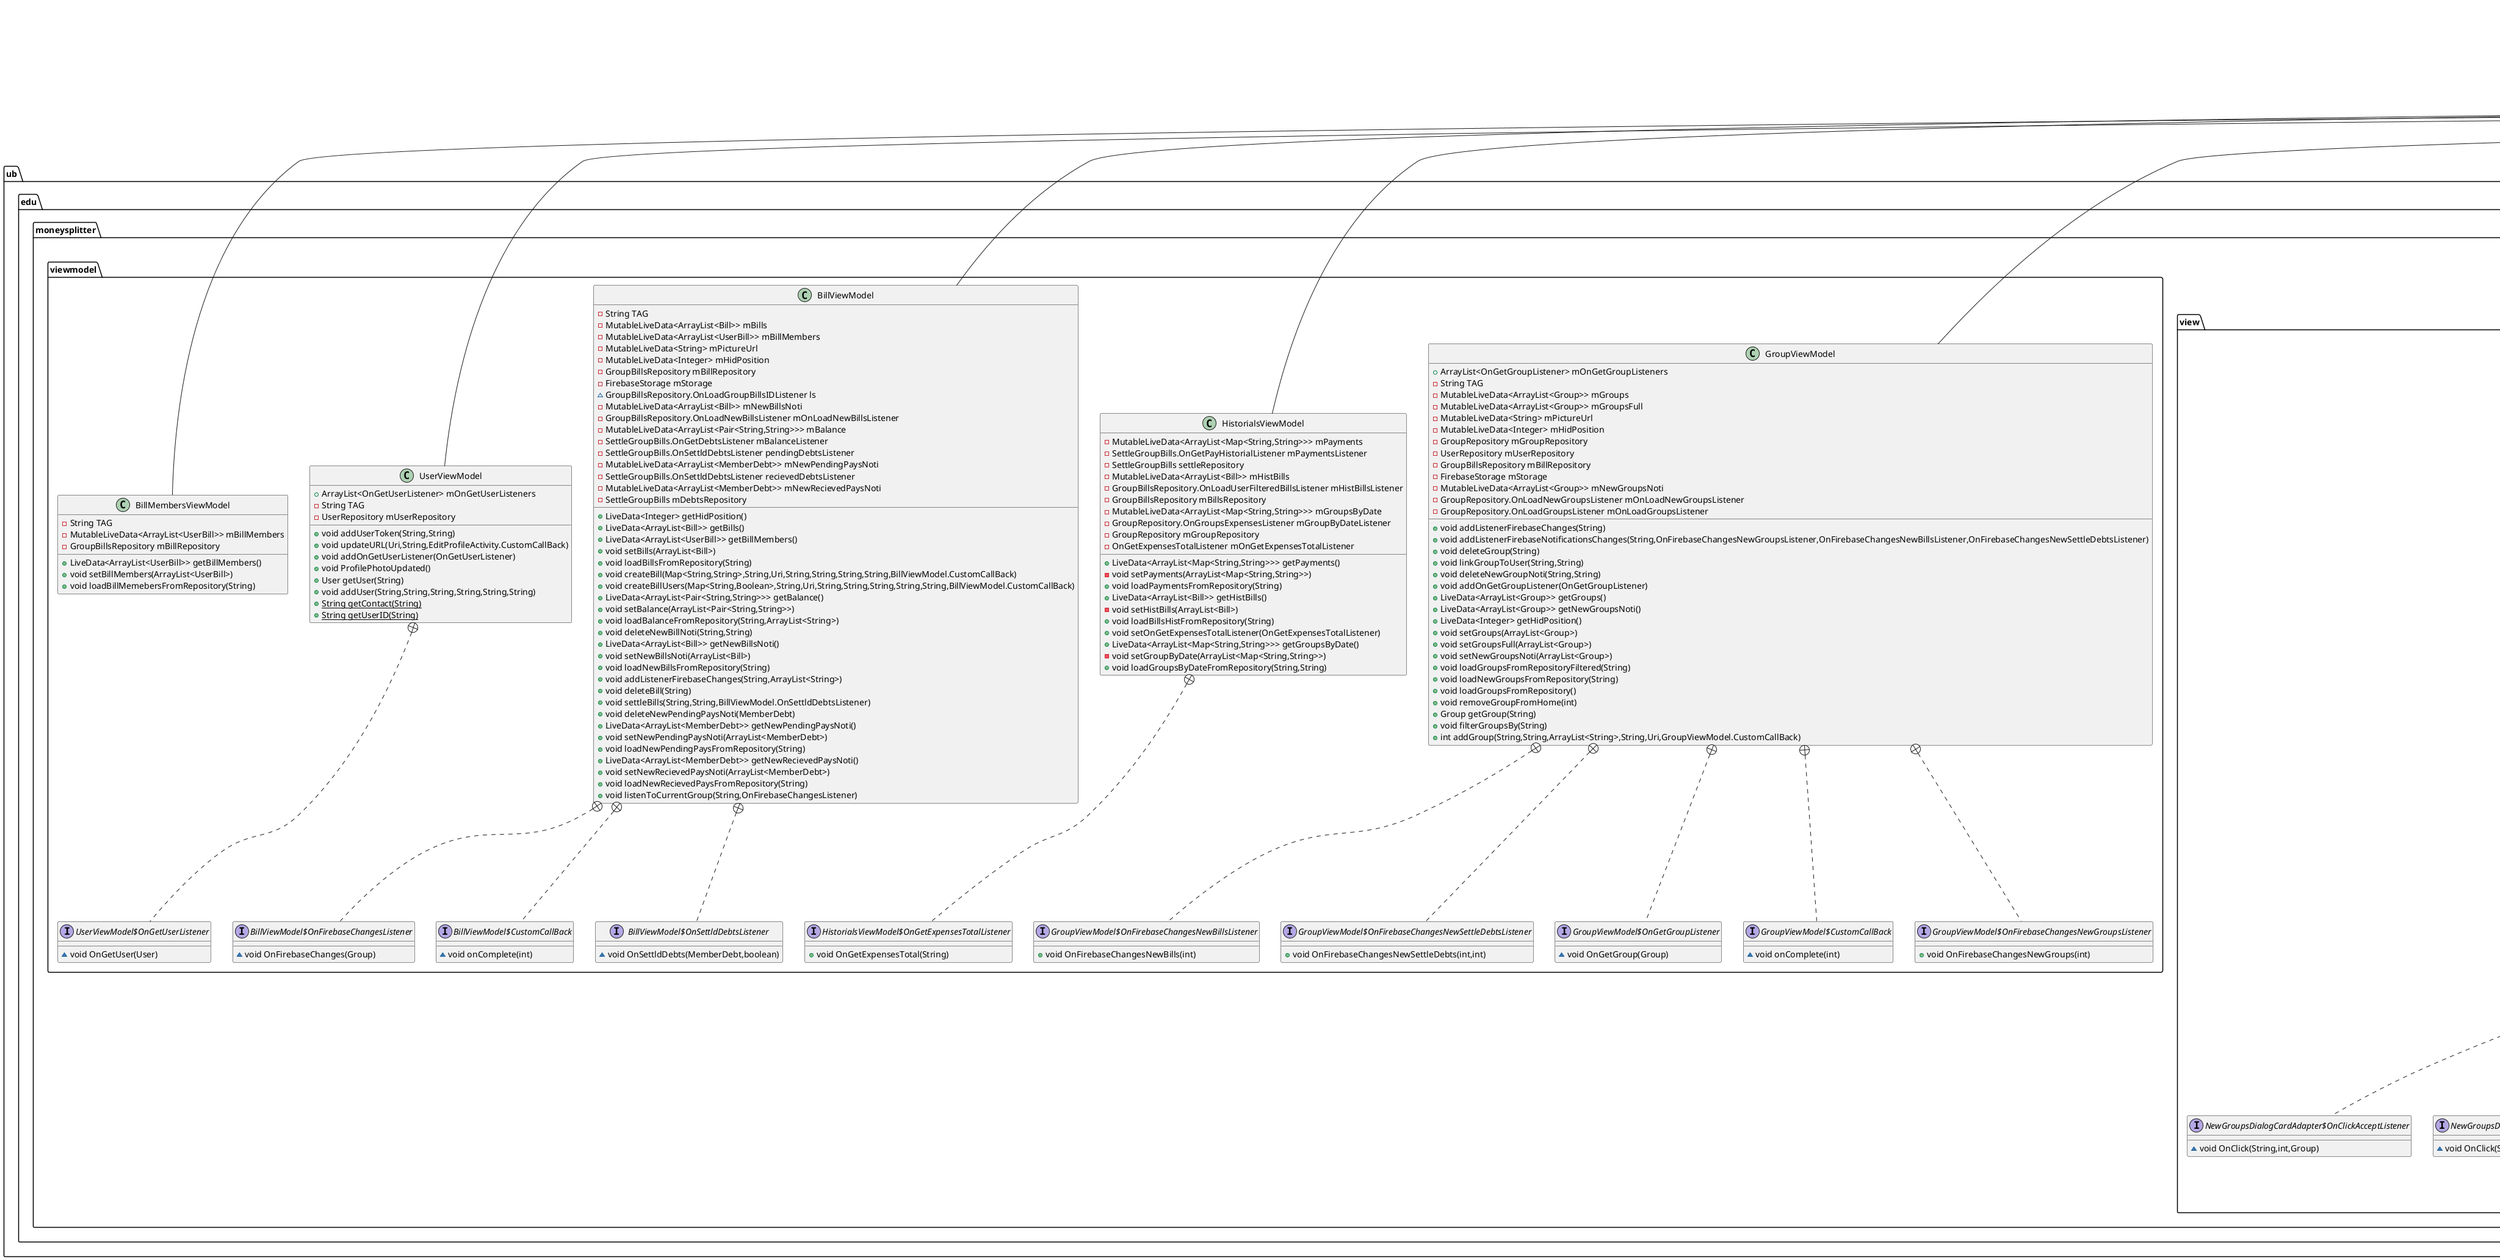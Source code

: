 @startuml
class ub.edu.moneysplitter.view.NewGroupsDialogCardAdapter {
- ArrayList<Group> mGroups
- NewGroupsDialogCardAdapter.OnClickListener mOnClickListener
- NewGroupsDialogCardAdapter.OnClickAcceptListener mOnClickAcceptListener
- NewGroupsDialogCardAdapter.OnClickDeclineListener mOnClickDeclineListener
+ void setOnClickAcceptListener(NewGroupsDialogCardAdapter.OnClickAcceptListener)
+ void setOnClickDeclineListener(NewGroupsDialogCardAdapter.OnClickDeclineListener)
+ NewGroupsDialogCardAdapter.ViewHolderDialog onCreateViewHolder(ViewGroup,int)
+ void onBindViewHolder(NewGroupsDialogCardAdapter.ViewHolderDialog,int)
+ int getItemCount()
+ void deleteItem(int)
}
interface ub.edu.moneysplitter.view.NewGroupsDialogCardAdapter$OnClickListener {
~ void OnClick(String,int,Group)
}
interface ub.edu.moneysplitter.view.NewGroupsDialogCardAdapter$OnClickAcceptListener {
~ void OnClick(String,int,Group)
}
interface ub.edu.moneysplitter.view.NewGroupsDialogCardAdapter$OnClickDeclineListener {
~ void OnClick(String,int,Group)
}
class ub.edu.moneysplitter.view.NewGroupsDialogCardAdapter$ViewHolderDialog {
- TextView mCardName
- ImageButton mDeclineGroup
- ImageButton mAcceptGroup
- MaterialCardView mCard
+ void bind(Group,NewGroupsDialogCardAdapter.OnClickListener,NewGroupsDialogCardAdapter.OnClickAcceptListener,NewGroupsDialogCardAdapter.OnClickDeclineListener)
}
class ub.edu.moneysplitter.viewmodel.UserViewModel {
+ ArrayList<OnGetUserListener> mOnGetUserListeners
- String TAG
- UserRepository mUserRepository
+ void addUserToken(String,String)
+ void updateURL(Uri,String,EditProfileActivity.CustomCallBack)
+ void addOnGetUserListener(OnGetUserListener)
+ void ProfilePhotoUpdated()
+ User getUser(String)
+ void addUser(String,String,String,String,String,String)
+ {static} String getContact(String)
+ {static} String getUserID(String)
}
interface ub.edu.moneysplitter.viewmodel.UserViewModel$OnGetUserListener {
~ void OnGetUser(User)
}
class ub.edu.moneysplitter.view.ChangePasswordActivity {
- User mUser
- TextView mPswText
- EditText mPsw
- TextView mNewPswText
- EditText mNewPswd
- TextView mRePswText
- EditText mRePswd
- Button mCambiar
# void onCreate(Bundle)
- boolean pswdValid(String)
}
interface ub.edu.moneysplitter.view.ChangePasswordActivity$CustomCallBack {
+ void onComplete()
+ void onFailed(String)
}
class ub.edu.moneysplitter.view.EditProfileActivity {
- {static} int REQUEST_READ_STORAGE
- {static} int REQUEST_CAMERA
- Uri uri
- String[] opciones
- File photoFile
- FirebaseStorage storage
- FirebaseFirestore mDb
- UserViewModel mUvm
- User mUser
- ImageButton mBack
- Button mNewImage
- Button mContra
- Button mNotificacions
- Button mClose
- Button mEliminate
- ImageView mImage
# void onCreate(Bundle)
- File createImageFile()
- void dispatchTakePictureIntent()
+ void onRequestPermissionsResult(int,String[],int[])
# void onActivityResult(int,int,Intent)
- Bitmap rotateIfNecessary(Bitmap)
+ {static} int getCameraPhotoOrientation(Context,String)
- {static} Bitmap rotateImage(Bitmap,int)
- void saveImage()
- void getURL(StorageReference)
- void paintImageView()
+ void onBackPressed()
}
interface ub.edu.moneysplitter.view.EditProfileActivity$CustomCallBack {
~ void onComplete()
}
class ub.edu.moneysplitter.model.SettleGroupBills {
- {static} String TAG
- {static} SettleGroupBills mInstance
- FirebaseFirestore mDb
+ ArrayList<SettleGroupBills.OnSettldDebtsListener> mOnSettldDebtsListener
+ {static} SettleGroupBills getInstance()
+ void listenFirebaseChangesSettleDebts(String,SettleGroupBills.OnFirebaseChangesNewSettleDebtsListener)
+ void getGroupDebts(String,OnSettldDebtsListener)
- void sendSettledDataNoti(MemberDebt)
+ void getPendingPaysNoti(String,OnSettldDebtsListener)
+ void getRecivedPaysNoti(String,OnSettldDebtsListener)
+ void deleteSettledDataNoti(MemberDebt)
- void addPaymentHistoral(MemberDebt)
+ void getPaymentsHistorial(ArrayList<Map<String,String>>,String,OnGetPayHistorialListener)
+ void getGroupBalance(ArrayList<String>,SettleGroupBills.OnGetDebtsListener)
+ void getGroupBalance(ArrayList<String>,String,SettleGroupBills.OnGetDebtsListener)
- void getGroupBalanceWithZeros(ArrayList<String>,ArrayList<String>,OnGetDebtsListener)
+ void getGroupBalanceSettlingBills(String,ArrayList<String>,SettleGroupBills.OnGetDebtsListener)
- ArrayList<MemberDebt> balanceSetter(Map<String,Float>)
- Pair<String,String> getMinMax(Map<String,Float>)
}
interface ub.edu.moneysplitter.model.SettleGroupBills$OnFirebaseChangesNewSettleDebtsListener {
+ void OnFirebaseChangesNewSettleDebts(int,int)
}
interface ub.edu.moneysplitter.model.SettleGroupBills$OnSettldDebtsListener {
~ void OnSettldDebts(ArrayList<MemberDebt>)
}
interface ub.edu.moneysplitter.model.SettleGroupBills$OnGetDebtsListener {
~ void OnGetDebts(Map<String,Float>)
}
interface ub.edu.moneysplitter.model.SettleGroupBills$OnGetPayHistorialListener {
~ void OnGetPayHistorial(ArrayList<Map<String,String>>)
}
class ub.edu.moneysplitter.view.ProfileActivity {
~ User mUser
- ImageButton mHome
- TextView mNombre
- TextView mId
- Button mEditProfile
- TextView mCorreu
- TextView mTLF
- Button mGastos
- Button mPagos
- Button mApoyar
- Button mBillsHistoral
- Button mPaymentsHistoral
- ImageView mImage
# void onCreate(Bundle)
# void onActivityResult(int,int,Intent)
- void paintImageView()
}
class ub.edu.moneysplitter.view.BalanceCardAdapter {
- ArrayList<Pair<String,String>> mBalance
+ BalanceCardAdapter.ViewHolder onCreateViewHolder(ViewGroup,int)
+ void onBindViewHolder(BalanceCardAdapter.ViewHolder,int)
+ int getItemCount()
+ void setBalance(ArrayList<Pair<String,String>>)
+ void updateBalance()
+ void hideBalance(int)
}
class ub.edu.moneysplitter.view.BalanceCardAdapter$ViewHolder {
- TextView mCardName
- TextView mCardPrice
+ void bind(Pair<String,String>)
}
class ub.edu.moneysplitter.view.BalanceFragment {
- {static} String ARG_PARAM1
- {static} String ARG_PARAM2
- String mParam1
- String mParam2
- BillViewModel mBillViewModel
- Group mGroup
- RecyclerView mBalanceCardsRV
- BalanceCardAdapter mBalanceCardRVAdapter
+ {static} BalanceFragment newInstance(String,String)
+ void onCreate(Bundle)
+ View onCreateView(LayoutInflater,ViewGroup,Bundle)
}
class ub.edu.moneysplitter.view.NewBillUsersFragment {
- {static} String ARG_PARAM1
- {static} String ARG_PARAM2
- String mParam1
- String mParam2
- LinearLayout mNewMembersLayout
- Button mNewBillButton
- EditText mTotalPrice
+ {static} NewBillUsersFragment newInstance(String,String)
+ void onCreate(Bundle)
+ View onCreateView(LayoutInflater,ViewGroup,Bundle)
- void addMemeber(String,Map<String,Boolean>)
}
class ub.edu.moneysplitter.model.UserRepository {
- {static} String TAG
- FirebaseAuth mAuth
- {static} UserRepository mInstance
- FirebaseFirestore mDb
+ ArrayList<OnLoadUsersListener> mOnLoadUsersListeners
+ ArrayList<OnLoadUserTokens> mOnLoadUserTokensListeners
+ void updateURL(Uri,String,EditProfileActivity.CustomCallBack)
+ {static} UserRepository getInstance()
+ void addOnLoadUsersListener(OnLoadUsersListener)
+ void addOnLoadUserTokensListeners(OnLoadUserTokens)
+ void addUser(String,String,String,String,String,String)
+ void setUserNotifications(String)
+ void getUser(Map<String,String>,String)
+ void addUserToken(String,String)
+ void getUsersTokens(ArrayList<String>,ArrayList<String>)
}
interface ub.edu.moneysplitter.model.UserRepository$OnLoadUsersListener {
~ void onLoadUsers(ArrayList<User>)
}
interface ub.edu.moneysplitter.model.UserRepository$OnLoadUserTokens {
~ void onLoadUserTokens()
}
class ub.edu.moneysplitter.model.UserBill {
- String userID
- User user
- Bill bill
- String billID
- float userBill
+ String getUserID()
+ String getBillID()
+ float getUserBillAmount()
}
class ub.edu.moneysplitter.view.BillsFragment {
- {static} String ARG_PARAM1
- {static} String ARG_PARAM2
- String mParam1
- String mParam2
- BillViewModel mBillViewModel
- Group mGroup
- RecyclerView mBillCardsRV
- BillCardAdapter mBillCardRVAdapter
- FloatingActionButton mAddNewBillButton
+ {static} BillsFragment newInstance(String,String)
+ void onCreate(Bundle)
+ View onCreateView(LayoutInflater,ViewGroup,Bundle)
+ void onViewCreated(View,Bundle)
}
class ub.edu.moneysplitter.view.ExpensesActivity {
- ImageView mPerfil
- String userID
- HistorialsViewModel mHistViewModel
- GroupCardAdapter mExpenseCardRVAdapter
- Button mListado
- Button mAnalisis
# void onCreate(Bundle)
+ String getuserID()
+ HistorialsViewModel getViewModel()
}
class ub.edu.moneysplitter.view.NewPendingPaysDialogCardAdapter {
- ArrayList<MemberDebt> mDebts
- NewPendingPaysDialogCardAdapter.OnClickListener mOnClickListener
- NewPendingPaysDialogCardAdapter.OnClickAcceptListener mOnClickAcceptListener
+ ArrayList<MemberDebt> getList()
+ void setItemsArrayList(ArrayList<MemberDebt>)
+ void setOnClickAcceptListener(NewPendingPaysDialogCardAdapter.OnClickAcceptListener)
+ NewPendingPaysDialogCardAdapter.ViewHolderDialog onCreateViewHolder(ViewGroup,int)
+ void onBindViewHolder(NewPendingPaysDialogCardAdapter.ViewHolderDialog,int)
+ int getItemCount()
+ void deleteItem(int)
}
interface ub.edu.moneysplitter.view.NewPendingPaysDialogCardAdapter$OnClickListener {
~ void OnClick(String,int,MemberDebt)
}
interface ub.edu.moneysplitter.view.NewPendingPaysDialogCardAdapter$OnClickAcceptListener {
~ void OnClick(String,int,MemberDebt)
}
class ub.edu.moneysplitter.view.NewPendingPaysDialogCardAdapter$ViewHolderDialog {
- TextView mDebtPrice
- ImageButton mDebtSettled
- MaterialCardView mCard
+ void bind(MemberDebt,NewPendingPaysDialogCardAdapter.OnClickListener,NewPendingPaysDialogCardAdapter.OnClickAcceptListener)
}
class ub.edu.moneysplitter.view.GlobalAnalysisFragment {
- {static} String ARG_PARAM1
- {static} String ARG_PARAM2
- String mParam1
- String mParam2
- ArrayList<String> al
- String filtre
- Spinner mSpinnerFilter
- HistorialsViewModel mHistViewModel
- RecyclerView mAnalysisGlobalCardsRV
- GlobalAnalysisCardAdapter mAnalysisGlobalCardsRVAdapter
- TextView analisisGlobalTotal
+ {static} GlobalAnalysisFragment newInstance(String,String)
+ void onCreate(Bundle)
+ View onCreateView(LayoutInflater,ViewGroup,Bundle)
}
class ub.edu.moneysplitter.view.LogInActivity {
- Button mLoginButton
- String TAG
- FirebaseAuth mAuth
- EditText mIDText
- EditText mPasswordText
- UserViewModel mUserViewModel
- ProgressBar mProgressBar
# void onCreate(Bundle)
+ void logIn(String,String)
- void addUserToken(String)
}
class ub.edu.moneysplitter.view.NewGroupsDialog {
- GroupViewModel mGroupViewModel
- RecyclerView mNewGroupsRV
- NewGroupsDialogCardAdapter mNewGroupsRVAdapter
~ View v
+ Dialog onCreateDialog(Bundle)
+ View onCreateView(LayoutInflater,ViewGroup,Bundle)
}
class ub.edu.moneysplitter.view.NewRecievedPaysDialogCardAdapter {
- ArrayList<MemberDebt> mDebts
- NewRecievedPaysDialogCardAdapter.OnClickListener mOnClickListener
- NewRecievedPaysDialogCardAdapter.OnClickAcceptListener mOnClickAcceptListener
+ ArrayList<MemberDebt> getList()
+ void setItemsArrayList(ArrayList<MemberDebt>)
+ void setOnClickAcceptListener(NewRecievedPaysDialogCardAdapter.OnClickAcceptListener)
+ NewRecievedPaysDialogCardAdapter.ViewHolderDialog onCreateViewHolder(ViewGroup,int)
+ void onBindViewHolder(NewRecievedPaysDialogCardAdapter.ViewHolderDialog,int)
+ int getItemCount()
+ void deleteItem(int)
}
interface ub.edu.moneysplitter.view.NewRecievedPaysDialogCardAdapter$OnClickListener {
~ void OnClick(String,int,MemberDebt)
}
interface ub.edu.moneysplitter.view.NewRecievedPaysDialogCardAdapter$OnClickAcceptListener {
~ void OnClick(String,int,MemberDebt)
}
class ub.edu.moneysplitter.view.NewRecievedPaysDialogCardAdapter$ViewHolderDialog {
- TextView mDebtPrice
- ImageButton mDebtSettled
- MaterialCardView mCard
+ void bind(MemberDebt,NewRecievedPaysDialogCardAdapter.OnClickListener,NewRecievedPaysDialogCardAdapter.OnClickAcceptListener)
}
class ub.edu.moneysplitter.model.Group {
- String mId
- String mName
- String mDescription
- String mDate
- String mPictureURL
- GroupMembers members
+ String getDescription()
+ String getDate()
+ String getName()
+ String getURL()
+ String getID()
+ GroupMembers getMembers()
}
class ub.edu.moneysplitter.view.GlobalAnalysisCardAdapter {
- ArrayList<Map<String,String>> mGroupsFiltered
+ GlobalAnalysisCardAdapter.ViewHolder onCreateViewHolder(ViewGroup,int)
+ void onBindViewHolder(GlobalAnalysisCardAdapter.ViewHolder,int)
+ int getItemCount()
+ void setGroupsFiltered(ArrayList<Map<String,String>>)
+ void updateGroupsFiltered()
+ void hideGroupsFiltered(int)
}
class ub.edu.moneysplitter.view.GlobalAnalysisCardAdapter$ViewHolder {
- TextView mCardName
- TextView mCardAmount
+ void bind(Map<String,String>)
}
class ub.edu.moneysplitter.model.GroupRepository {
- {static} String TAG
- {static} GroupRepository mInstance
- FirebaseFirestore mDb
- FirebaseStorage storage
- int mSuccess
~ ArrayList<String> userGroups
+ ArrayList<GroupRepository.OnLoadGroupListener> mOnLoadGroupListeners
+ ArrayList<GroupRepository.OnLoadNewGroupsListener> mOnLoadNewGroupsNotiListeners
+ ArrayList<GroupRepository.OnFirebaseChangesListener> mOnFirebaseChangesListener
+ ArrayList<OnLoadGroupsListener> mOnLoadGroupsListeners
+ ArrayList<GroupRepository.OnLoadUserGroupsIDListener> mOnLoadUserGroupsIDListeners
+ OnLoadGroupPictureUrlListener mOnLoadUserPictureUrlListener
+ void deleteGroup(String)
+ void deleteGroupAux(String)
+ void deleteBill(String,CustomCallBack)
+ int addGroup(String,String,ArrayList<String>,String,Uri,CustomCallBack)
- void addGroupAux(SimpleDateFormat,Date,Map<String,Object>,String,String,String,ArrayList<String>,String,Uri,CustomCallBack)
- void getURL(SimpleDateFormat,Date,Map<String,Object>,String,String,String,ArrayList<String>,String,CustomCallBack,StorageReference)
- void addGroupFirebaseCompletion(SimpleDateFormat,Date,Map<String,Object>,String,String,String,ArrayList<String>,String,CustomCallBack)
+ void groupExists(String,CustomCallBack)
+ void updateGroupMembers(String,String)
+ void loadNewGroupsNoti(ArrayList<Group>,String,GroupRepository.OnLoadNewGroupsListener)
+ void listenFirebaseChanges(String,OnFirebaseChangesListener)
+ void linkGroupToUser(String,String)
- void updateMembers(String,ArrayList<String>)
- void updateUserGroups(String,ArrayList<String>)
+ void deleteNewGroupNoti(String,String)
- void updateNewGroupNoti(String,ArrayList<Map<String,String>>)
+ void listenFirebaseChangesNewGroups(String,GroupRepository.OnFirebaseChangesNewGroupsListener)
+ void addOnLoadGroupListener(GroupRepository.OnLoadGroupListener)
+ void addOnLoadNewGroupsListener(GroupRepository.OnLoadNewGroupsListener)
+ void addOnFirebaseChangesListener(GroupRepository.OnFirebaseChangesListener)
+ {static} GroupRepository getInstance()
+ void addOnLoadUsersListener(OnLoadGroupsListener)
+ void addOnLoadUserGroupsIDListener(GroupRepository.OnLoadUserGroupsIDListener)
+ void loadGroups(ArrayList<Group>)
+ void setUserGroupsbyID(String,OnLoadUserGroupsIDListener)
+ void loadUserGroupsbyID(ArrayList<Group>,OnLoadGroupsListener)
- void setSuccess(int)
+ void getGroup(Map<String,Object>,String,GroupRepository.OnLoadGroupListener)
- void getGroupExpensesAux(String,String,ArrayList<Map<String,String>>,OnGroupsExpensesListener)
- Map<String,Map<String,String>> getIdDataFormat(ArrayList<Map<String,String>>)
+ void getGroupsExpenses(String,String,ArrayList<Map<String,String>>,OnGroupsExpensesListener)
+ void listenGroupChanges(String,GroupRepository.OnFirebaseChangesListener)
}
interface ub.edu.moneysplitter.model.GroupRepository$CustomCallBack {
~ void onComplete(int)
}
interface ub.edu.moneysplitter.model.GroupRepository$DownloadListener {
~ void onSuccess()
}
interface ub.edu.moneysplitter.model.GroupRepository$OnFirebaseChangesNewGroupsListener {
+ void OnFirebaseChangesNewGroups(int)
}
interface ub.edu.moneysplitter.model.GroupRepository$OnLoadGroupListener {
~ void OnLoadGroup()
}
interface ub.edu.moneysplitter.model.GroupRepository$OnLoadNewGroupsListener {
~ void onLoadGroups(ArrayList<Group>)
}
interface ub.edu.moneysplitter.model.GroupRepository$OnFirebaseChangesListener {
~ void OnFirebaseChanges()
}
interface ub.edu.moneysplitter.model.GroupRepository$OnLoadGroupsListener {
~ void onLoadGroups(ArrayList<Group>)
}
interface ub.edu.moneysplitter.model.GroupRepository$OnLoadUserGroupsIDListener {
~ void onLoadUserGroupsID(ArrayList<String>)
}
interface ub.edu.moneysplitter.model.GroupRepository$OnLoadGroupPictureUrlListener {
~ void OnLoadGroupPictureUrl(String)
}
interface ub.edu.moneysplitter.model.GroupRepository$OnGroupsExpensesListener {
+ void OnGroupsExpenses(ArrayList<Map<String,String>>)
}
class ub.edu.moneysplitter.view.PaymentsCardAdapter {
- ArrayList<Map<String,String>> mPayments
+ PaymentsCardAdapter.ViewHolder onCreateViewHolder(ViewGroup,int)
+ void onBindViewHolder(PaymentsCardAdapter.ViewHolder,int)
+ int getItemCount()
+ void setPayments(ArrayList<Map<String,String>>)
+ void updateBalance()
+ void hideBalance(int)
}
class ub.edu.moneysplitter.view.PaymentsCardAdapter$ViewHolder {
- TextView mCardName
- TextView mCardDate
- ImageView mSentido
- TextView mCardAmount
+ void bind(Map<String,String>)
}
class ub.edu.moneysplitter.view.NewBillConfigFragment {
- {static} String ARG_PARAM1
- {static} String ARG_PARAM2
- {static} int REQUEST_READ_STORAGE
- {static} int REQUEST_CAMERA
- Uri uri
- String[] opciones
- File photoFile
~ NewBillActivity nba
- String mParam1
- String mParam2
- {static} String REPARTIR_EQUIT
- {static} String REPARTIR_PERSON
- Spinner mSpinnerPayer
- Spinner mSpinnerPayMethod
- Button mNext
- Button mImage
- EditText mConcepto
+ {static} NewBillConfigFragment newInstance(String,String)
+ void onCreate(Bundle)
+ View onCreateView(LayoutInflater,ViewGroup,Bundle)
+ void onRequestPermissionsResult(int,String[],int[])
+ void onActivityResult(int,int,Intent)
- File createImageFile()
+ void dispatchTakePictureIntent()
# Bitmap rotateIfNecessary(Bitmap)
+ {static} int getCameraPhotoOrientation(Context,String)
- {static} Bitmap rotateImage(Bitmap,int)
+ ArrayList<String> passToContacts(ArrayList<String>)
}
class ub.edu.moneysplitter.model.SaveSharedPreference {
~ {static} String LOGGED_IN_PREF
~ {static} String NOTIFICATIONS_PREF
~ {static} SharedPreferences getPreferences(Context)
+ {static} void setLoggedIn(Context,boolean,String,String)
+ {static} void setGroupsNotifications(Context,boolean,String)
+ {static} void setBillsNotifications(Context,boolean,String)
+ {static} void setPendingNotifications(Context,boolean,String)
+ {static} void setRecievedNotifications(Context,boolean,String)
+ {static} boolean getNotificationsStatus(Context)
+ {static} String getnewBills(Context)
+ {static} String getnewGroups(Context)
+ {static} String getrecievedPays(Context)
+ {static} String getpendentPays(Context)
+ {static} boolean getLoggedStatus(Context)
+ {static} String getUser(Context)
+ {static} String getPswd(Context)
}
class ub.edu.moneysplitter.view.GroupCardAdapter {
- ArrayList<Group> mGroups
- OnClickListener mOnClickListener
- OnLongClickListener mOnLongClickListener
+ void setOnClickListener(OnClickListener)
+ void setOnLongClickListener(OnLongClickListener)
+ void setGroups(ArrayList<Group>)
+ GroupCardAdapter.ViewHolder onCreateViewHolder(ViewGroup,int)
+ void onBindViewHolder(GroupCardAdapter.ViewHolder,int)
+ int getItemCount()
}
interface ub.edu.moneysplitter.view.GroupCardAdapter$OnClickListener {
~ void OnClick(String,int,Group)
}
interface ub.edu.moneysplitter.view.GroupCardAdapter$OnLongClickListener {
~ void OnLongClick(String,int,Group)
}
class ub.edu.moneysplitter.view.GroupCardAdapter$ViewHolder {
- ImageView mCardPictureUrl
- TextView mCardName
- TextView mCardDesc
- TextView mCardDate
- MaterialCardView mCard
+ void bind(Group,OnClickListener,OnLongClickListener)
}
class ub.edu.moneysplitter.view.HomeActivity {
- User mUser
- String userID
- ImageView mImage
- GroupViewModel mGroupViewModel
- UserViewModel mUserViewModel
- TextView mTextBenvinguda
- RecyclerView mGroupCardsRV
- GroupCardAdapter mGroupCardRVAdapter
- FirebaseAuth mAuth
~ View home_groups
- FloatingActionButton mNewGroup
- ImageButton mSearchBtn
- ImageView mPerfil
- EditText mSearchFilter
- ConstraintLayout mNotifiacions
- ConstraintLayout mNotifiacionsAction
- LinearLayout currentLayout
- Button newGroupsNoti
- Button newBillsNoti
- Button newPendingPaysNoti
- Button newRecievedPaysNoti
- String isOldLogged
- String isOldLoggedBills
- String isOldLoggedPending
- String isOldLoggedRecieved
# void onCreate(Bundle)
- void paintImageView(String)
- void setNotificationButtons()
- void showUnshowNotifications()
+ String getUserID()
+ GroupViewModel getViewModel()
# void onResume()
- void updatePersonalData()
}
class ub.edu.moneysplitter.viewmodel.BillMembersViewModel {
- String TAG
- MutableLiveData<ArrayList<UserBill>> mBillMembers
- GroupBillsRepository mBillRepository
+ LiveData<ArrayList<UserBill>> getBillMembers()
+ void setBillMembers(ArrayList<UserBill>)
+ void loadBillMemebersFromRepository(String)
}
class ub.edu.moneysplitter.model.UserContactsLocal {
- User u
- String userID
- Map<String,String> userContacts
- Map<String,String> contactUsers
- {static} UserContactsLocal ucl
+ void addContactUser(String,String)
+ String getContact(String)
+ String getUserID(String)
+ void setUserID(String)
+ {static} UserContactsLocal getInstance()
}
class ub.edu.moneysplitter.view.NewPendingPaysDialog {
- BillViewModel mBillViewModel
- RecyclerView mNewPendingPaysRV
- NewPendingPaysDialogCardAdapter mNewPendingPaysRVAdapter
~ View v
+ Dialog onCreateDialog(Bundle)
+ View onCreateView(LayoutInflater,ViewGroup,Bundle)
}
class ub.edu.moneysplitter.view.NewBillPersonalizedFragment {
- {static} String ARG_PARAM1
- {static} String ARG_PARAM2
- String mParam1
- String mParam2
- LinearLayout mNewMembersLayout
- Button mNewBillButton
+ {static} NewBillPersonalizedFragment newInstance(String,String)
+ void onCreate(Bundle)
+ View onCreateView(LayoutInflater,ViewGroup,Bundle)
- void addMemeber(String,Map<String,String>)
}
class ub.edu.moneysplitter.view.NewBillsDialogCardAdapter {
- ArrayList<Bill> mBills
- NewBillsDialogCardAdapter.OnClickListener mOnClickListener
- NewBillsDialogCardAdapter.OnClickAcceptListener mOnClickAcceptListener
+ void setOnClickAcceptListener(NewBillsDialogCardAdapter.OnClickAcceptListener)
+ NewBillsDialogCardAdapter.ViewHolderDialog onCreateViewHolder(ViewGroup,int)
+ void onBindViewHolder(NewBillsDialogCardAdapter.ViewHolderDialog,int)
+ int getItemCount()
+ void deleteItem(int)
}
interface ub.edu.moneysplitter.view.NewBillsDialogCardAdapter$OnClickListener {
~ void OnClick(String,int,Bill)
}
interface ub.edu.moneysplitter.view.NewBillsDialogCardAdapter$OnClickAcceptListener {
~ void OnClick(String,int,Bill)
}
class ub.edu.moneysplitter.view.NewBillsDialogCardAdapter$ViewHolderDialog {
- TextView mBillName
- TextView mGroupName
- ImageButton mAcceptBill
- MaterialCardView mCard
+ void bind(Bill,NewBillsDialogCardAdapter.OnClickListener,NewBillsDialogCardAdapter.OnClickAcceptListener)
}
class ub.edu.moneysplitter.view.SignUpActivity {
- {static} int TEXT_REQUEST
- String TAG
- FirebaseAuth mAuth
- UserViewModel mUserViewModel
- Button mSignUpButton
- EditText mName
- EditText mLastName
- EditText mPrefTLF
- EditText mTLF
- EditText mMail
- EditText mPswd
- EditText mRePswd
- ProgressBar mProgressBar
# void onCreate(Bundle)
- boolean pswdValid(String)
- void signUpCheckPhone(String,String,String,String,String,String,String)
+ void onActivityResult(int,int,Intent)
- void signUp(PhoneAuthCredential,String,String,String,String,String,String,String)
- void createUser(String,String,String,String,String,String,String)
}
class ub.edu.moneysplitter.view.NewGroupActivity {
- {static} int REQUEST_READ_CONTACTS
- {static} int REQUEST_READ_STORAGE
- {static} int REQUEST_CAMERA
- LinearLayout mNewMembersLayout
- ImageButton mAddMemberButton
- EditText mEditTextNombre
- EditText mEditTextDescGrupo
- EditText mEditTextMiembros
- Button mButtonNewGroup
- Button mImageGroup
- Button mAddFromContactButton
- ArrayList<String> newGroupMembers
- GroupViewModel mGroupViewModel
- String userID
- FirebaseStorage storage
- ProgressBar mProgressBar
- Uri uri
- String[] opciones
- File photoFile
# void onCreate(Bundle)
- File createImageFile()
- void dispatchTakePictureIntent()
+ void onRequestPermissionsResult(int,String[],int[])
# void onActivityResult(int,int,Intent)
- Bitmap rotateIfNecessary(Bitmap)
+ {static} int getCameraPhotoOrientation(Context,String)
- {static} Bitmap rotateImage(Bitmap,int)
+ String formatPhoneNum(String)
- void getViewItems()
- void addMember(String)
- boolean numberValid(String)
}
class ub.edu.moneysplitter.model.MemberDebt {
- String userID
- float debt
- String destUserID
- String debtID
- String date
+ String getUserID()
+ String getDestUserID()
+ String getUserDebt()
+ String getDebtID()
+ void setDebtID(String)
+ void setDate(String)
+ String getDate()
}
class ub.edu.moneysplitter.model.GroupMembers {
- ArrayList<String> groupMembers
+ ArrayList<String> getArray()
}
class ub.edu.moneysplitter.view.PaymentsActivity {
- ImageView mPerfil
- HistorialsViewModel mHistViewModel
- String userID
- RecyclerView mPaymentCardsRV
- PaymentsCardAdapter mPaymentCardAdapter
- GroupCardAdapter mPaymentCardRVAdapter
# void onCreate(Bundle)
}
class ub.edu.moneysplitter.view.NewRecievedPaysDialog {
- BillViewModel mBillViewModel
- RecyclerView mNewRecievedPaysRV
- NewRecievedPaysDialogCardAdapter mNewRecievedPaysRVAdapter
~ View v
+ Dialog onCreateDialog(Bundle)
+ View onCreateView(LayoutInflater,ViewGroup,Bundle)
}
class ub.edu.moneysplitter.view.MainActivity {
- {static} int REQUEST_READ_CONTACTS
- {static} int REQUEST_INTERNET
- {static} int REQUEST_ACCESS_NETWORK
- Button mLoginButton
- Button mSignupButton
- Button mTerminosButton
# void onCreate(Bundle)
+ void loadContacts()
+ void onRequestPermissionsResult(int,String[],int[])
+ String formatPhoneNum(String)
}
class ub.edu.moneysplitter.viewmodel.GroupViewModel {
+ ArrayList<OnGetGroupListener> mOnGetGroupListeners
- String TAG
- MutableLiveData<ArrayList<Group>> mGroups
- MutableLiveData<ArrayList<Group>> mGroupsFull
- MutableLiveData<String> mPictureUrl
- MutableLiveData<Integer> mHidPosition
- GroupRepository mGroupRepository
- UserRepository mUserRepository
- GroupBillsRepository mBillRepository
- FirebaseStorage mStorage
- MutableLiveData<ArrayList<Group>> mNewGroupsNoti
- GroupRepository.OnLoadNewGroupsListener mOnLoadNewGroupsListener
- GroupRepository.OnLoadGroupsListener mOnLoadGroupsListener
+ void addListenerFirebaseChanges(String)
+ void addListenerFirebaseNotificationsChanges(String,OnFirebaseChangesNewGroupsListener,OnFirebaseChangesNewBillsListener,OnFirebaseChangesNewSettleDebtsListener)
+ void deleteGroup(String)
+ void linkGroupToUser(String,String)
+ void deleteNewGroupNoti(String,String)
+ void addOnGetGroupListener(OnGetGroupListener)
+ LiveData<ArrayList<Group>> getGroups()
+ LiveData<ArrayList<Group>> getNewGroupsNoti()
+ LiveData<Integer> getHidPosition()
+ void setGroups(ArrayList<Group>)
+ void setGroupsFull(ArrayList<Group>)
+ void setNewGroupsNoti(ArrayList<Group>)
+ void loadGroupsFromRepositoryFiltered(String)
+ void loadNewGroupsFromRepository(String)
+ void loadGroupsFromRepository()
+ void removeGroupFromHome(int)
+ Group getGroup(String)
+ void filterGroupsBy(String)
+ int addGroup(String,String,ArrayList<String>,String,Uri,GroupViewModel.CustomCallBack)
}
interface ub.edu.moneysplitter.viewmodel.GroupViewModel$OnFirebaseChangesNewGroupsListener {
+ void OnFirebaseChangesNewGroups(int)
}
interface ub.edu.moneysplitter.viewmodel.GroupViewModel$OnFirebaseChangesNewBillsListener {
+ void OnFirebaseChangesNewBills(int)
}
interface ub.edu.moneysplitter.viewmodel.GroupViewModel$OnFirebaseChangesNewSettleDebtsListener {
+ void OnFirebaseChangesNewSettleDebts(int,int)
}
interface ub.edu.moneysplitter.viewmodel.GroupViewModel$OnGetGroupListener {
~ void OnGetGroup(Group)
}
interface ub.edu.moneysplitter.viewmodel.GroupViewModel$CustomCallBack {
~ void onComplete(int)
}
class ub.edu.moneysplitter.viewmodel.HistorialsViewModel {
- MutableLiveData<ArrayList<Map<String,String>>> mPayments
- SettleGroupBills.OnGetPayHistorialListener mPaymentsListener
- SettleGroupBills settleRepository
- MutableLiveData<ArrayList<Bill>> mHistBills
- GroupBillsRepository.OnLoadUserFilteredBillsListener mHistBillsListener
- GroupBillsRepository mBillsRepository
- MutableLiveData<ArrayList<Map<String,String>>> mGroupsByDate
- GroupRepository.OnGroupsExpensesListener mGroupByDateListener
- GroupRepository mGroupRepository
- OnGetExpensesTotalListener mOnGetExpensesTotalListener
+ LiveData<ArrayList<Map<String,String>>> getPayments()
- void setPayments(ArrayList<Map<String,String>>)
+ void loadPaymentsFromRepository(String)
+ LiveData<ArrayList<Bill>> getHistBills()
- void setHistBills(ArrayList<Bill>)
+ void loadBillsHistFromRepository(String)
+ void setOnGetExpensesTotalListener(OnGetExpensesTotalListener)
+ LiveData<ArrayList<Map<String,String>>> getGroupsByDate()
- void setGroupByDate(ArrayList<Map<String,String>>)
+ void loadGroupsByDateFromRepository(String,String)
}
interface ub.edu.moneysplitter.viewmodel.HistorialsViewModel$OnGetExpensesTotalListener {
+ void OnGetExpensesTotal(String)
}
class ub.edu.moneysplitter.view.NewBillActivity {
- {static} int REQUEST_CAMERA
- Group mGroup
- Uri uri
- String concepto
- String payerID
- BillViewModel mBillViewModel
- String mUserID
+ Uri getUri()
# void onCreate(Bundle)
+ void changeFragmentUsers()
+ void changeFragmentPersonalized()
+ Group getgroup()
+ void newBillDataUpdate(Uri,String,String)
+ void createBill(Map<String,String>)
+ void createBillUsers(Map<String,Boolean>,String)
}
class ub.edu.moneysplitter.view.BillDetailsActivity {
- TextView mCardName
- TextView mCardPrice
- TextView mCardDate
- TextView mCardHour
- TextView mCardPayer
- Bill mBill
- ImageView mCardImage
- RecyclerView mBillMembersCardsRV
- BillMemberCardAdapter mBillMemberCardRVAdapter
- BillMembersViewModel mBillMembersViewModel
# void onCreate(Bundle)
- void UserBillRecyclerInit()
- void setViewData()
- void getViewItems()
}
class ub.edu.moneysplitter.view.HistBillsListFragment {
- {static} String ARG_PARAM1
- {static} String ARG_PARAM2
- String mParam1
- String mParam2
- HistorialsViewModel mHistViewModel
- BillHistCardAdapter mBillHistCardRVAdapter
- RecyclerView mBillHistCardRV
+ {static} HistBillsListFragment newInstance(String,String)
+ void onCreate(Bundle)
+ View onCreateView(LayoutInflater,ViewGroup,Bundle)
}
class ub.edu.moneysplitter.view.BillCardAdapter {
- ArrayList<Bill> mBills
- BillCardAdapter.OnClickListener mOnClickListener
- BillCardAdapter.OnLongClickListener mOnLongClickListener
- BillCardAdapter.OnClickDetailsListener mOnClickDetailsListener
+ void setOnClickListener(BillCardAdapter.OnClickListener)
+ void setOnLongClickListener(BillCardAdapter.OnLongClickListener)
+ void setOnClickDetailsListener(BillCardAdapter.OnClickDetailsListener)
+ BillCardAdapter.ViewHolder onCreateViewHolder(ViewGroup,int)
+ void onBindViewHolder(BillCardAdapter.ViewHolder,int)
+ int getItemCount()
+ void setBill(ArrayList<Bill>)
+ void updateBills()
+ void hideBill(int)
}
interface ub.edu.moneysplitter.view.BillCardAdapter$OnClickListener {
~ void OnClick(int,View)
}
interface ub.edu.moneysplitter.view.BillCardAdapter$OnClickDetailsListener {
~ void OnClickDetails(int,String,Bill)
}
interface ub.edu.moneysplitter.view.BillCardAdapter$OnLongClickListener {
~ void OnLongClick(String,int,Bill)
}
class ub.edu.moneysplitter.view.BillCardAdapter$ViewHolder {
- TextView mCardName
- TextView mCardPrice
- TextView mCardDate
- TextView mCardHour
- TextView mCardPayer
- ImageView mCardImage
- Button mCardDetails
- MaterialCardView mCard
+ void bind(Bill,BillCardAdapter.OnClickListener,BillCardAdapter.OnClickDetailsListener,BillCardAdapter.OnLongClickListener)
}
class ub.edu.moneysplitter.viewmodel.BillViewModel {
- String TAG
- MutableLiveData<ArrayList<Bill>> mBills
- MutableLiveData<ArrayList<UserBill>> mBillMembers
- MutableLiveData<String> mPictureUrl
- MutableLiveData<Integer> mHidPosition
- GroupBillsRepository mBillRepository
- FirebaseStorage mStorage
~ GroupBillsRepository.OnLoadGroupBillsIDListener ls
- MutableLiveData<ArrayList<Bill>> mNewBillsNoti
- GroupBillsRepository.OnLoadNewBillsListener mOnLoadNewBillsListener
- MutableLiveData<ArrayList<Pair<String,String>>> mBalance
- SettleGroupBills.OnGetDebtsListener mBalanceListener
- SettleGroupBills.OnSettldDebtsListener pendingDebtsListener
- MutableLiveData<ArrayList<MemberDebt>> mNewPendingPaysNoti
- SettleGroupBills.OnSettldDebtsListener recievedDebtsListener
- MutableLiveData<ArrayList<MemberDebt>> mNewRecievedPaysNoti
- SettleGroupBills mDebtsRepository
+ LiveData<Integer> getHidPosition()
+ LiveData<ArrayList<Bill>> getBills()
+ LiveData<ArrayList<UserBill>> getBillMembers()
+ void setBills(ArrayList<Bill>)
+ void loadBillsFromRepository(String)
+ void createBill(Map<String,String>,String,Uri,String,String,String,String,BillViewModel.CustomCallBack)
+ void createBillUsers(Map<String,Boolean>,String,Uri,String,String,String,String,String,BillViewModel.CustomCallBack)
+ LiveData<ArrayList<Pair<String,String>>> getBalance()
+ void setBalance(ArrayList<Pair<String,String>>)
+ void loadBalanceFromRepository(String,ArrayList<String>)
+ void deleteNewBillNoti(String,String)
+ LiveData<ArrayList<Bill>> getNewBillsNoti()
+ void setNewBillsNoti(ArrayList<Bill>)
+ void loadNewBillsFromRepository(String)
+ void addListenerFirebaseChanges(String,ArrayList<String>)
+ void deleteBill(String)
+ void settleBills(String,String,BillViewModel.OnSettldDebtsListener)
+ void deleteNewPendingPaysNoti(MemberDebt)
+ LiveData<ArrayList<MemberDebt>> getNewPendingPaysNoti()
+ void setNewPendingPaysNoti(ArrayList<MemberDebt>)
+ void loadNewPendingPaysFromRepository(String)
+ LiveData<ArrayList<MemberDebt>> getNewRecievedPaysNoti()
+ void setNewRecievedPaysNoti(ArrayList<MemberDebt>)
+ void loadNewRecievedPaysFromRepository(String)
+ void listenToCurrentGroup(String,OnFirebaseChangesListener)
}
interface ub.edu.moneysplitter.viewmodel.BillViewModel$CustomCallBack {
~ void onComplete(int)
}
interface ub.edu.moneysplitter.viewmodel.BillViewModel$OnSettldDebtsListener {
~ void OnSettldDebts(MemberDebt,boolean)
}
interface ub.edu.moneysplitter.viewmodel.BillViewModel$OnFirebaseChangesListener {
~ void OnFirebaseChanges(Group)
}
class ub.edu.moneysplitter.view.NewBillsDialog {
- BillViewModel mBillViewModel
- RecyclerView mNewBillsRV
- NewBillsDialogCardAdapter mNewBillsRVAdapter
~ View v
+ Dialog onCreateDialog(Bundle)
+ View onCreateView(LayoutInflater,ViewGroup,Bundle)
}
class ub.edu.moneysplitter.model.GroupBillsRepository {
- {static} String TAG
- {static} GroupBillsRepository mInstance
- FirebaseFirestore mDb
+ ArrayList<GroupBillsRepository.OnLoadGroupBillsListener> mOnLoadGroupBillsListeners
+ ArrayList<GroupBillsRepository.OnLoadGroupBillsIDListener> mOnLoadGroupBillsIDListeners
+ ArrayList<GroupBillsRepository.OnFirebaseChangesListener> mOnFirebaseChangesListener
+ ArrayList<GroupBillsRepository.OnLoadNewBillsListener> mOnLoadNewBillsNotiListeners
+ ArrayList<GroupBillsRepository.OnLoadUserBillsListener> mOnLoadUserBillsListeners
~ ArrayList<String> groupsBills
~ GroupBillsRepository.OnFirebaseChangesListener mOnFirebaseBillsChangesListener
+ void deleteBill(String)
+ void deleteBillAux(String)
+ void createBill(Map<String,String>,String,Uri,String,String,String,String,GroupBillsRepository.CustomCallBack)
- void getURL(Map<String,Object>,String,Map<String,String>,String,Uri,String,String,String,String,GroupBillsRepository.CustomCallBack,StorageReference)
+ void createBillAux(Map<String,Object>,String,Map<String,String>,String,Uri,String,String,String,String)
+ void createBill(Map<String,Boolean>,String,Uri,String,String,String,String,String,GroupBillsRepository.CustomCallBack)
- int getItemsNum(Boolean,Map<String,Boolean>)
+ void listenFirebaseChangesNewBills(String,GroupBillsRepository.OnFirebaseChangesNewBillsListener)
+ void addOnFirebaseChangesListener(GroupBillsRepository.OnFirebaseChangesListener)
+ void addOnLoadNewBillsListener(GroupBillsRepository.OnLoadNewBillsListener)
+ void addOnLoadUserBillsListener(GroupBillsRepository.OnLoadUserBillsListener)
+ {static} GroupBillsRepository getInstance()
+ void addOnLoadGroupBillsListener(GroupBillsRepository.OnLoadGroupBillsListener)
+ void addOnLoadGroupBillsIDListener(GroupBillsRepository.OnLoadGroupBillsIDListener)
+ void setGroupBillsbyID(String)
+ void loadGroupBills(ArrayList<Bill>)
+ void loadUserBills(ArrayList<Bill>,String,GroupBillsRepository.OnLoadUserFilteredBillsListener)
+ void getBillMembersPays(ArrayList<UserBill>,String)
+ void deleteNewBillNoti(String,String)
- void addNewBillNoti(ArrayList<String>,String,String,String,String,String,String)
- void updateNewBillNoti(String,ArrayList<Map<String,String>>)
+ void loadNewBillsNoti(ArrayList<Bill>,String,GroupBillsRepository.OnLoadNewBillsListener)
+ void listenFirebaseChanges(String,GroupBillsRepository.OnFirebaseChangesListener)
+ void listenFirebaseChangesAux(String,GroupBillsRepository.OnFirebaseChangesListener)
+ void listenFirebaseBillChanges(String,GroupBillsRepository.OnFirebaseChangesListener)
}
interface ub.edu.moneysplitter.model.GroupBillsRepository$CustomCallBack {
~ void onComplete(int)
}
interface ub.edu.moneysplitter.model.GroupBillsRepository$OnFirebaseChangesNewBillsListener {
+ void OnFirebaseChangesNewBills(int)
}
interface ub.edu.moneysplitter.model.GroupBillsRepository$OnLoadGroupBillsListener {
~ void onLoadGroupBills(ArrayList<Bill>)
}
interface ub.edu.moneysplitter.model.GroupBillsRepository$OnLoadGroupBillsIDListener {
~ void onLoadGroupBillsID(ArrayList<String>)
}
interface ub.edu.moneysplitter.model.GroupBillsRepository$OnFirebaseChangesListener {
~ void OnFirebaseChanges()
}
interface ub.edu.moneysplitter.model.GroupBillsRepository$OnLoadNewBillsListener {
~ void onLoadBills(ArrayList<Bill>)
}
interface ub.edu.moneysplitter.model.GroupBillsRepository$OnLoadUserBillsListener {
~ void onLoadUserBills(ArrayList<UserBill>)
}
interface ub.edu.moneysplitter.model.GroupBillsRepository$OnLoadUserFilteredBillsListener {
+ void onLoadUserBills(ArrayList<Bill>)
}
class ub.edu.moneysplitter.view.GroupActivity {
- Button mBalanceButton
- Button mBillsButton
- Button mSettledDebtsButton
- String groupID
- String userID
- BillViewModel mBillViewModel
- Group mGroup
- ImageView mGroupImage
- TextView mGroupName
- TextView mGroupDesc
# void onCreate(Bundle)
- void loadViewGroupData()
+ String getgroupID()
+ Group getgroup()
+ BillViewModel getViewModel()
+ String getuserID()
}
class ub.edu.moneysplitter.model.User {
- String mId
- String mFirstName
- String mLastName
- String mTlf
- String mMail
- String mPictureURL
- String mPswd
+ String getFirstName()
+ String getId()
+ String getLastName()
+ String getTLF()
+ String getMail()
+ String getURL()
+ String getPswd()
+ void setFirstName(String)
+ void setLastName(String)
+ void setTLF(String)
+ void setMail(String)
+ void setUrl(String)
+ void setPswd(String,ChangePasswordActivity.CustomCallBack)
}
class ub.edu.moneysplitter.view.BillHistCardAdapter {
- ArrayList<Bill> mBills
+ BillHistCardAdapter.ViewHolder onCreateViewHolder(ViewGroup,int)
+ void onBindViewHolder(BillHistCardAdapter.ViewHolder,int)
+ int getItemCount()
+ void setBill(ArrayList<Bill>)
+ void updateBills()
+ void hideBill(int)
}
class ub.edu.moneysplitter.view.BillHistCardAdapter$ViewHolder {
- TextView mCardName
- TextView mCardPrice
+ void bind(Bill)
}
class ub.edu.moneysplitter.model.Bill {
- String billId
- String name
- float price
- String date
- String hour
- String payerID
- String groupName
- String pictureUrl
- boolean settled
+ String getName()
+ float getPrice()
+ String getID()
+ String getDate()
+ String getHour()
+ String getPayerName()
+ String getGroupName()
+ void setGroupID(String)
+ boolean isSettled()
+ String getPictureUrl()
}
class ub.edu.moneysplitter.view.ConfirmMobileActivity {
- Button mConfirmButton
- EditText mCodeVerif
- FirebaseAuth mAuth
- String TLF
- String prefTLF
- String verifID
# void onCreate(Bundle)
+ void returnReply()
}
class ub.edu.moneysplitter.view.BillMemberCardAdapter {
- ArrayList<UserBill> mUsers
+ BillMemberCardAdapter.ViewHolder onCreateViewHolder(ViewGroup,int)
+ void onBindViewHolder(BillMemberCardAdapter.ViewHolder,int)
+ int getItemCount()
+ void setBill(ArrayList<UserBill>)
+ void updateBills()
+ void hideBill(int)
}
class ub.edu.moneysplitter.view.BillMemberCardAdapter$ViewHolder {
- TextView mCardName
- TextView mCardPrice
+ void bind(UserBill)
}


ub.edu.moneysplitter.view.Adapter <|-- ub.edu.moneysplitter.view.NewGroupsDialogCardAdapter
ub.edu.moneysplitter.view.NewGroupsDialogCardAdapter +.. ub.edu.moneysplitter.view.NewGroupsDialogCardAdapter$OnClickListener
ub.edu.moneysplitter.view.NewGroupsDialogCardAdapter +.. ub.edu.moneysplitter.view.NewGroupsDialogCardAdapter$OnClickAcceptListener
ub.edu.moneysplitter.view.NewGroupsDialogCardAdapter +.. ub.edu.moneysplitter.view.NewGroupsDialogCardAdapter$OnClickDeclineListener
ub.edu.moneysplitter.view.NewGroupsDialogCardAdapter +.. ub.edu.moneysplitter.view.NewGroupsDialogCardAdapter$ViewHolderDialog
ub.edu.moneysplitter.view.ViewHolder <|-- ub.edu.moneysplitter.view.NewGroupsDialogCardAdapter$ViewHolderDialog
androidx.lifecycle.AndroidViewModel <|-- ub.edu.moneysplitter.viewmodel.UserViewModel
ub.edu.moneysplitter.viewmodel.UserViewModel +.. ub.edu.moneysplitter.viewmodel.UserViewModel$OnGetUserListener
androidx.appcompat.app.AppCompatActivity <|-- ub.edu.moneysplitter.view.ChangePasswordActivity
ub.edu.moneysplitter.view.ChangePasswordActivity +.. ub.edu.moneysplitter.view.ChangePasswordActivity$CustomCallBack
androidx.appcompat.app.AppCompatActivity <|-- ub.edu.moneysplitter.view.EditProfileActivity
ub.edu.moneysplitter.view.EditProfileActivity +.. ub.edu.moneysplitter.view.EditProfileActivity$CustomCallBack
ub.edu.moneysplitter.model.SettleGroupBills +.. ub.edu.moneysplitter.model.SettleGroupBills$OnFirebaseChangesNewSettleDebtsListener
ub.edu.moneysplitter.model.SettleGroupBills +.. ub.edu.moneysplitter.model.SettleGroupBills$OnSettldDebtsListener
ub.edu.moneysplitter.model.SettleGroupBills +.. ub.edu.moneysplitter.model.SettleGroupBills$OnGetDebtsListener
ub.edu.moneysplitter.model.SettleGroupBills +.. ub.edu.moneysplitter.model.SettleGroupBills$OnGetPayHistorialListener
androidx.appcompat.app.AppCompatActivity <|-- ub.edu.moneysplitter.view.ProfileActivity
ub.edu.moneysplitter.view.Adapter <|-- ub.edu.moneysplitter.view.BalanceCardAdapter
ub.edu.moneysplitter.view.BalanceCardAdapter +.. ub.edu.moneysplitter.view.BalanceCardAdapter$ViewHolder
ub.edu.moneysplitter.view.ViewHolder <|-- ub.edu.moneysplitter.view.BalanceCardAdapter$ViewHolder
androidx.fragment.app.Fragment <|-- ub.edu.moneysplitter.view.BalanceFragment
androidx.fragment.app.Fragment <|-- ub.edu.moneysplitter.view.NewBillUsersFragment
ub.edu.moneysplitter.model.UserRepository +.. ub.edu.moneysplitter.model.UserRepository$OnLoadUsersListener
ub.edu.moneysplitter.model.UserRepository +.. ub.edu.moneysplitter.model.UserRepository$OnLoadUserTokens
androidx.fragment.app.Fragment <|-- ub.edu.moneysplitter.view.BillsFragment
androidx.appcompat.app.AppCompatActivity <|-- ub.edu.moneysplitter.view.ExpensesActivity
ub.edu.moneysplitter.view.Adapter <|-- ub.edu.moneysplitter.view.NewPendingPaysDialogCardAdapter
ub.edu.moneysplitter.view.NewPendingPaysDialogCardAdapter +.. ub.edu.moneysplitter.view.NewPendingPaysDialogCardAdapter$OnClickListener
ub.edu.moneysplitter.view.NewPendingPaysDialogCardAdapter +.. ub.edu.moneysplitter.view.NewPendingPaysDialogCardAdapter$OnClickAcceptListener
ub.edu.moneysplitter.view.NewPendingPaysDialogCardAdapter +.. ub.edu.moneysplitter.view.NewPendingPaysDialogCardAdapter$ViewHolderDialog
ub.edu.moneysplitter.view.ViewHolder <|-- ub.edu.moneysplitter.view.NewPendingPaysDialogCardAdapter$ViewHolderDialog
androidx.fragment.app.Fragment <|-- ub.edu.moneysplitter.view.GlobalAnalysisFragment
androidx.appcompat.app.AppCompatActivity <|-- ub.edu.moneysplitter.view.LogInActivity
androidx.appcompat.app.AppCompatDialogFragment <|-- ub.edu.moneysplitter.view.NewGroupsDialog
ub.edu.moneysplitter.view.Adapter <|-- ub.edu.moneysplitter.view.NewRecievedPaysDialogCardAdapter
ub.edu.moneysplitter.view.NewRecievedPaysDialogCardAdapter +.. ub.edu.moneysplitter.view.NewRecievedPaysDialogCardAdapter$OnClickListener
ub.edu.moneysplitter.view.NewRecievedPaysDialogCardAdapter +.. ub.edu.moneysplitter.view.NewRecievedPaysDialogCardAdapter$OnClickAcceptListener
ub.edu.moneysplitter.view.NewRecievedPaysDialogCardAdapter +.. ub.edu.moneysplitter.view.NewRecievedPaysDialogCardAdapter$ViewHolderDialog
ub.edu.moneysplitter.view.ViewHolder <|-- ub.edu.moneysplitter.view.NewRecievedPaysDialogCardAdapter$ViewHolderDialog
java.io.Serializable <|.. ub.edu.moneysplitter.model.Group
ub.edu.moneysplitter.view.Adapter <|-- ub.edu.moneysplitter.view.GlobalAnalysisCardAdapter
ub.edu.moneysplitter.view.GlobalAnalysisCardAdapter +.. ub.edu.moneysplitter.view.GlobalAnalysisCardAdapter$ViewHolder
ub.edu.moneysplitter.view.ViewHolder <|-- ub.edu.moneysplitter.view.GlobalAnalysisCardAdapter$ViewHolder
ub.edu.moneysplitter.model.GroupRepository +.. ub.edu.moneysplitter.model.GroupRepository$CustomCallBack
ub.edu.moneysplitter.model.GroupRepository +.. ub.edu.moneysplitter.model.GroupRepository$DownloadListener
ub.edu.moneysplitter.model.GroupRepository +.. ub.edu.moneysplitter.model.GroupRepository$OnFirebaseChangesNewGroupsListener
ub.edu.moneysplitter.model.GroupRepository +.. ub.edu.moneysplitter.model.GroupRepository$OnLoadGroupListener
ub.edu.moneysplitter.model.GroupRepository +.. ub.edu.moneysplitter.model.GroupRepository$OnLoadNewGroupsListener
ub.edu.moneysplitter.model.GroupRepository +.. ub.edu.moneysplitter.model.GroupRepository$OnFirebaseChangesListener
ub.edu.moneysplitter.model.GroupRepository +.. ub.edu.moneysplitter.model.GroupRepository$OnLoadGroupsListener
ub.edu.moneysplitter.model.GroupRepository +.. ub.edu.moneysplitter.model.GroupRepository$OnLoadUserGroupsIDListener
ub.edu.moneysplitter.model.GroupRepository +.. ub.edu.moneysplitter.model.GroupRepository$OnLoadGroupPictureUrlListener
ub.edu.moneysplitter.model.GroupRepository +.. ub.edu.moneysplitter.model.GroupRepository$OnGroupsExpensesListener
ub.edu.moneysplitter.view.Adapter <|-- ub.edu.moneysplitter.view.PaymentsCardAdapter
ub.edu.moneysplitter.view.PaymentsCardAdapter +.. ub.edu.moneysplitter.view.PaymentsCardAdapter$ViewHolder
ub.edu.moneysplitter.view.ViewHolder <|-- ub.edu.moneysplitter.view.PaymentsCardAdapter$ViewHolder
androidx.fragment.app.Fragment <|-- ub.edu.moneysplitter.view.NewBillConfigFragment
ub.edu.moneysplitter.view.Adapter <|-- ub.edu.moneysplitter.view.GroupCardAdapter
ub.edu.moneysplitter.view.GroupCardAdapter +.. ub.edu.moneysplitter.view.GroupCardAdapter$OnClickListener
ub.edu.moneysplitter.view.GroupCardAdapter +.. ub.edu.moneysplitter.view.GroupCardAdapter$OnLongClickListener
ub.edu.moneysplitter.view.GroupCardAdapter +.. ub.edu.moneysplitter.view.GroupCardAdapter$ViewHolder
ub.edu.moneysplitter.view.ViewHolder <|-- ub.edu.moneysplitter.view.GroupCardAdapter$ViewHolder
androidx.appcompat.app.AppCompatActivity <|-- ub.edu.moneysplitter.view.HomeActivity
androidx.lifecycle.AndroidViewModel <|-- ub.edu.moneysplitter.viewmodel.BillMembersViewModel
androidx.appcompat.app.AppCompatDialogFragment <|-- ub.edu.moneysplitter.view.NewPendingPaysDialog
androidx.fragment.app.Fragment <|-- ub.edu.moneysplitter.view.NewBillPersonalizedFragment
ub.edu.moneysplitter.view.Adapter <|-- ub.edu.moneysplitter.view.NewBillsDialogCardAdapter
ub.edu.moneysplitter.view.NewBillsDialogCardAdapter +.. ub.edu.moneysplitter.view.NewBillsDialogCardAdapter$OnClickListener
ub.edu.moneysplitter.view.NewBillsDialogCardAdapter +.. ub.edu.moneysplitter.view.NewBillsDialogCardAdapter$OnClickAcceptListener
ub.edu.moneysplitter.view.NewBillsDialogCardAdapter +.. ub.edu.moneysplitter.view.NewBillsDialogCardAdapter$ViewHolderDialog
ub.edu.moneysplitter.view.ViewHolder <|-- ub.edu.moneysplitter.view.NewBillsDialogCardAdapter$ViewHolderDialog
androidx.appcompat.app.AppCompatActivity <|-- ub.edu.moneysplitter.view.SignUpActivity
androidx.appcompat.app.AppCompatActivity <|-- ub.edu.moneysplitter.view.NewGroupActivity
java.io.Serializable <|.. ub.edu.moneysplitter.model.GroupMembers
androidx.appcompat.app.AppCompatActivity <|-- ub.edu.moneysplitter.view.PaymentsActivity
androidx.appcompat.app.AppCompatDialogFragment <|-- ub.edu.moneysplitter.view.NewRecievedPaysDialog
androidx.appcompat.app.AppCompatActivity <|-- ub.edu.moneysplitter.view.MainActivity
androidx.lifecycle.AndroidViewModel <|-- ub.edu.moneysplitter.viewmodel.GroupViewModel
ub.edu.moneysplitter.viewmodel.GroupViewModel +.. ub.edu.moneysplitter.viewmodel.GroupViewModel$OnFirebaseChangesNewGroupsListener
ub.edu.moneysplitter.viewmodel.GroupViewModel +.. ub.edu.moneysplitter.viewmodel.GroupViewModel$OnFirebaseChangesNewBillsListener
ub.edu.moneysplitter.viewmodel.GroupViewModel +.. ub.edu.moneysplitter.viewmodel.GroupViewModel$OnFirebaseChangesNewSettleDebtsListener
ub.edu.moneysplitter.viewmodel.GroupViewModel +.. ub.edu.moneysplitter.viewmodel.GroupViewModel$OnGetGroupListener
ub.edu.moneysplitter.viewmodel.GroupViewModel +.. ub.edu.moneysplitter.viewmodel.GroupViewModel$CustomCallBack
androidx.lifecycle.AndroidViewModel <|-- ub.edu.moneysplitter.viewmodel.HistorialsViewModel
ub.edu.moneysplitter.viewmodel.HistorialsViewModel +.. ub.edu.moneysplitter.viewmodel.HistorialsViewModel$OnGetExpensesTotalListener
androidx.appcompat.app.AppCompatActivity <|-- ub.edu.moneysplitter.view.NewBillActivity
androidx.appcompat.app.AppCompatActivity <|-- ub.edu.moneysplitter.view.BillDetailsActivity
androidx.fragment.app.Fragment <|-- ub.edu.moneysplitter.view.HistBillsListFragment
ub.edu.moneysplitter.view.Adapter <|-- ub.edu.moneysplitter.view.BillCardAdapter
ub.edu.moneysplitter.view.BillCardAdapter +.. ub.edu.moneysplitter.view.BillCardAdapter$OnClickListener
ub.edu.moneysplitter.view.BillCardAdapter +.. ub.edu.moneysplitter.view.BillCardAdapter$OnClickDetailsListener
ub.edu.moneysplitter.view.BillCardAdapter +.. ub.edu.moneysplitter.view.BillCardAdapter$OnLongClickListener
ub.edu.moneysplitter.view.BillCardAdapter +.. ub.edu.moneysplitter.view.BillCardAdapter$ViewHolder
ub.edu.moneysplitter.view.ViewHolder <|-- ub.edu.moneysplitter.view.BillCardAdapter$ViewHolder
androidx.lifecycle.AndroidViewModel <|-- ub.edu.moneysplitter.viewmodel.BillViewModel
ub.edu.moneysplitter.viewmodel.BillViewModel +.. ub.edu.moneysplitter.viewmodel.BillViewModel$CustomCallBack
ub.edu.moneysplitter.viewmodel.BillViewModel +.. ub.edu.moneysplitter.viewmodel.BillViewModel$OnSettldDebtsListener
ub.edu.moneysplitter.viewmodel.BillViewModel +.. ub.edu.moneysplitter.viewmodel.BillViewModel$OnFirebaseChangesListener
androidx.appcompat.app.AppCompatDialogFragment <|-- ub.edu.moneysplitter.view.NewBillsDialog
ub.edu.moneysplitter.model.GroupBillsRepository +.. ub.edu.moneysplitter.model.GroupBillsRepository$CustomCallBack
ub.edu.moneysplitter.model.GroupBillsRepository +.. ub.edu.moneysplitter.model.GroupBillsRepository$OnFirebaseChangesNewBillsListener
ub.edu.moneysplitter.model.GroupBillsRepository +.. ub.edu.moneysplitter.model.GroupBillsRepository$OnLoadGroupBillsListener
ub.edu.moneysplitter.model.GroupBillsRepository +.. ub.edu.moneysplitter.model.GroupBillsRepository$OnLoadGroupBillsIDListener
ub.edu.moneysplitter.model.GroupBillsRepository +.. ub.edu.moneysplitter.model.GroupBillsRepository$OnFirebaseChangesListener
ub.edu.moneysplitter.model.GroupBillsRepository +.. ub.edu.moneysplitter.model.GroupBillsRepository$OnLoadNewBillsListener
ub.edu.moneysplitter.model.GroupBillsRepository +.. ub.edu.moneysplitter.model.GroupBillsRepository$OnLoadUserBillsListener
ub.edu.moneysplitter.model.GroupBillsRepository +.. ub.edu.moneysplitter.model.GroupBillsRepository$OnLoadUserFilteredBillsListener
androidx.appcompat.app.AppCompatActivity <|-- ub.edu.moneysplitter.view.GroupActivity
java.io.Serializable <|.. ub.edu.moneysplitter.model.User
ub.edu.moneysplitter.view.Adapter <|-- ub.edu.moneysplitter.view.BillHistCardAdapter
ub.edu.moneysplitter.view.BillHistCardAdapter +.. ub.edu.moneysplitter.view.BillHistCardAdapter$ViewHolder
ub.edu.moneysplitter.view.ViewHolder <|-- ub.edu.moneysplitter.view.BillHistCardAdapter$ViewHolder
java.io.Serializable <|.. ub.edu.moneysplitter.model.Bill
androidx.appcompat.app.AppCompatActivity <|-- ub.edu.moneysplitter.view.ConfirmMobileActivity
ub.edu.moneysplitter.view.Adapter <|-- ub.edu.moneysplitter.view.BillMemberCardAdapter
ub.edu.moneysplitter.view.BillMemberCardAdapter +.. ub.edu.moneysplitter.view.BillMemberCardAdapter$ViewHolder
ub.edu.moneysplitter.view.ViewHolder <|-- ub.edu.moneysplitter.view.BillMemberCardAdapter$ViewHolder
@enduml